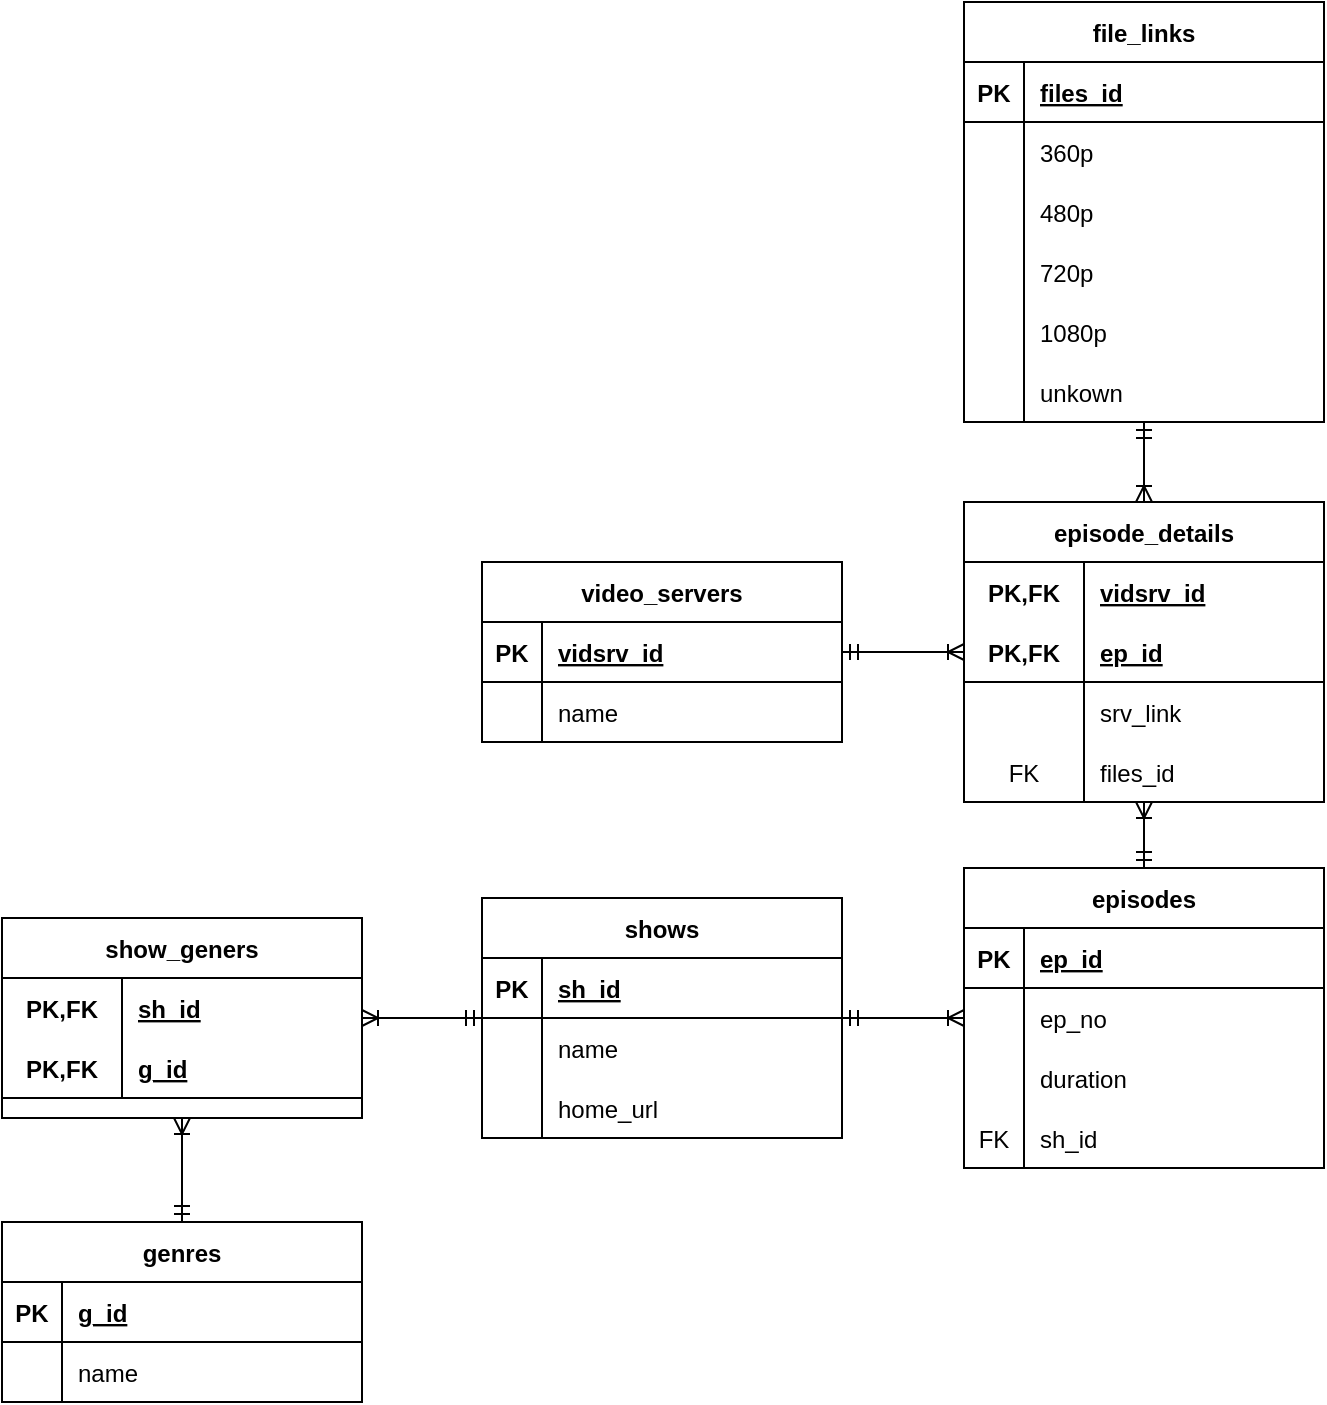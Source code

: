 <mxfile version="16.5.3" type="github">
  <diagram id="R2lEEEUBdFMjLlhIrx00" name="Page-1">
    <mxGraphModel dx="971" dy="564" grid="1" gridSize="10" guides="1" tooltips="1" connect="1" arrows="1" fold="1" page="1" pageScale="1" pageWidth="850" pageHeight="1100" math="0" shadow="0" extFonts="Permanent Marker^https://fonts.googleapis.com/css?family=Permanent+Marker">
      <root>
        <mxCell id="0" />
        <mxCell id="1" parent="0" />
        <mxCell id="hQ5B-zQcnZUNuY0tLKcM-4" value="shows" style="shape=table;startSize=30;container=1;collapsible=1;childLayout=tableLayout;fixedRows=1;rowLines=0;fontStyle=1;align=center;resizeLast=1;" vertex="1" parent="1">
          <mxGeometry x="320" y="688" width="180" height="120" as="geometry" />
        </mxCell>
        <mxCell id="hQ5B-zQcnZUNuY0tLKcM-5" value="" style="shape=tableRow;horizontal=0;startSize=0;swimlaneHead=0;swimlaneBody=0;fillColor=none;collapsible=0;dropTarget=0;points=[[0,0.5],[1,0.5]];portConstraint=eastwest;top=0;left=0;right=0;bottom=1;" vertex="1" parent="hQ5B-zQcnZUNuY0tLKcM-4">
          <mxGeometry y="30" width="180" height="30" as="geometry" />
        </mxCell>
        <mxCell id="hQ5B-zQcnZUNuY0tLKcM-6" value="PK" style="shape=partialRectangle;connectable=0;fillColor=none;top=0;left=0;bottom=0;right=0;fontStyle=1;overflow=hidden;" vertex="1" parent="hQ5B-zQcnZUNuY0tLKcM-5">
          <mxGeometry width="30" height="30" as="geometry">
            <mxRectangle width="30" height="30" as="alternateBounds" />
          </mxGeometry>
        </mxCell>
        <mxCell id="hQ5B-zQcnZUNuY0tLKcM-7" value="sh_id" style="shape=partialRectangle;connectable=0;fillColor=none;top=0;left=0;bottom=0;right=0;align=left;spacingLeft=6;fontStyle=5;overflow=hidden;" vertex="1" parent="hQ5B-zQcnZUNuY0tLKcM-5">
          <mxGeometry x="30" width="150" height="30" as="geometry">
            <mxRectangle width="150" height="30" as="alternateBounds" />
          </mxGeometry>
        </mxCell>
        <mxCell id="hQ5B-zQcnZUNuY0tLKcM-8" value="" style="shape=tableRow;horizontal=0;startSize=0;swimlaneHead=0;swimlaneBody=0;fillColor=none;collapsible=0;dropTarget=0;points=[[0,0.5],[1,0.5]];portConstraint=eastwest;top=0;left=0;right=0;bottom=0;" vertex="1" parent="hQ5B-zQcnZUNuY0tLKcM-4">
          <mxGeometry y="60" width="180" height="30" as="geometry" />
        </mxCell>
        <mxCell id="hQ5B-zQcnZUNuY0tLKcM-9" value="" style="shape=partialRectangle;connectable=0;fillColor=none;top=0;left=0;bottom=0;right=0;editable=1;overflow=hidden;" vertex="1" parent="hQ5B-zQcnZUNuY0tLKcM-8">
          <mxGeometry width="30" height="30" as="geometry">
            <mxRectangle width="30" height="30" as="alternateBounds" />
          </mxGeometry>
        </mxCell>
        <mxCell id="hQ5B-zQcnZUNuY0tLKcM-10" value="name" style="shape=partialRectangle;connectable=0;fillColor=none;top=0;left=0;bottom=0;right=0;align=left;spacingLeft=6;overflow=hidden;" vertex="1" parent="hQ5B-zQcnZUNuY0tLKcM-8">
          <mxGeometry x="30" width="150" height="30" as="geometry">
            <mxRectangle width="150" height="30" as="alternateBounds" />
          </mxGeometry>
        </mxCell>
        <mxCell id="hQ5B-zQcnZUNuY0tLKcM-11" value="" style="shape=tableRow;horizontal=0;startSize=0;swimlaneHead=0;swimlaneBody=0;fillColor=none;collapsible=0;dropTarget=0;points=[[0,0.5],[1,0.5]];portConstraint=eastwest;top=0;left=0;right=0;bottom=0;" vertex="1" parent="hQ5B-zQcnZUNuY0tLKcM-4">
          <mxGeometry y="90" width="180" height="30" as="geometry" />
        </mxCell>
        <mxCell id="hQ5B-zQcnZUNuY0tLKcM-12" value="" style="shape=partialRectangle;connectable=0;fillColor=none;top=0;left=0;bottom=0;right=0;editable=1;overflow=hidden;" vertex="1" parent="hQ5B-zQcnZUNuY0tLKcM-11">
          <mxGeometry width="30" height="30" as="geometry">
            <mxRectangle width="30" height="30" as="alternateBounds" />
          </mxGeometry>
        </mxCell>
        <mxCell id="hQ5B-zQcnZUNuY0tLKcM-13" value="home_url" style="shape=partialRectangle;connectable=0;fillColor=none;top=0;left=0;bottom=0;right=0;align=left;spacingLeft=6;overflow=hidden;" vertex="1" parent="hQ5B-zQcnZUNuY0tLKcM-11">
          <mxGeometry x="30" width="150" height="30" as="geometry">
            <mxRectangle width="150" height="30" as="alternateBounds" />
          </mxGeometry>
        </mxCell>
        <mxCell id="hQ5B-zQcnZUNuY0tLKcM-30" value="episodes" style="shape=table;startSize=30;container=1;collapsible=1;childLayout=tableLayout;fixedRows=1;rowLines=0;fontStyle=1;align=center;resizeLast=1;" vertex="1" parent="1">
          <mxGeometry x="561" y="673" width="180" height="150" as="geometry" />
        </mxCell>
        <mxCell id="hQ5B-zQcnZUNuY0tLKcM-31" value="" style="shape=tableRow;horizontal=0;startSize=0;swimlaneHead=0;swimlaneBody=0;fillColor=none;collapsible=0;dropTarget=0;points=[[0,0.5],[1,0.5]];portConstraint=eastwest;top=0;left=0;right=0;bottom=1;" vertex="1" parent="hQ5B-zQcnZUNuY0tLKcM-30">
          <mxGeometry y="30" width="180" height="30" as="geometry" />
        </mxCell>
        <mxCell id="hQ5B-zQcnZUNuY0tLKcM-32" value="PK" style="shape=partialRectangle;connectable=0;fillColor=none;top=0;left=0;bottom=0;right=0;fontStyle=1;overflow=hidden;" vertex="1" parent="hQ5B-zQcnZUNuY0tLKcM-31">
          <mxGeometry width="30" height="30" as="geometry">
            <mxRectangle width="30" height="30" as="alternateBounds" />
          </mxGeometry>
        </mxCell>
        <mxCell id="hQ5B-zQcnZUNuY0tLKcM-33" value="ep_id" style="shape=partialRectangle;connectable=0;fillColor=none;top=0;left=0;bottom=0;right=0;align=left;spacingLeft=6;fontStyle=5;overflow=hidden;" vertex="1" parent="hQ5B-zQcnZUNuY0tLKcM-31">
          <mxGeometry x="30" width="150" height="30" as="geometry">
            <mxRectangle width="150" height="30" as="alternateBounds" />
          </mxGeometry>
        </mxCell>
        <mxCell id="hQ5B-zQcnZUNuY0tLKcM-37" value="" style="shape=tableRow;horizontal=0;startSize=0;swimlaneHead=0;swimlaneBody=0;fillColor=none;collapsible=0;dropTarget=0;points=[[0,0.5],[1,0.5]];portConstraint=eastwest;top=0;left=0;right=0;bottom=0;" vertex="1" parent="hQ5B-zQcnZUNuY0tLKcM-30">
          <mxGeometry y="60" width="180" height="30" as="geometry" />
        </mxCell>
        <mxCell id="hQ5B-zQcnZUNuY0tLKcM-38" value="" style="shape=partialRectangle;connectable=0;fillColor=none;top=0;left=0;bottom=0;right=0;editable=1;overflow=hidden;" vertex="1" parent="hQ5B-zQcnZUNuY0tLKcM-37">
          <mxGeometry width="30" height="30" as="geometry">
            <mxRectangle width="30" height="30" as="alternateBounds" />
          </mxGeometry>
        </mxCell>
        <mxCell id="hQ5B-zQcnZUNuY0tLKcM-39" value="ep_no" style="shape=partialRectangle;connectable=0;fillColor=none;top=0;left=0;bottom=0;right=0;align=left;spacingLeft=6;overflow=hidden;" vertex="1" parent="hQ5B-zQcnZUNuY0tLKcM-37">
          <mxGeometry x="30" width="150" height="30" as="geometry">
            <mxRectangle width="150" height="30" as="alternateBounds" />
          </mxGeometry>
        </mxCell>
        <mxCell id="hQ5B-zQcnZUNuY0tLKcM-34" value="" style="shape=tableRow;horizontal=0;startSize=0;swimlaneHead=0;swimlaneBody=0;fillColor=none;collapsible=0;dropTarget=0;points=[[0,0.5],[1,0.5]];portConstraint=eastwest;top=0;left=0;right=0;bottom=0;" vertex="1" parent="hQ5B-zQcnZUNuY0tLKcM-30">
          <mxGeometry y="90" width="180" height="30" as="geometry" />
        </mxCell>
        <mxCell id="hQ5B-zQcnZUNuY0tLKcM-35" value="" style="shape=partialRectangle;connectable=0;fillColor=none;top=0;left=0;bottom=0;right=0;editable=1;overflow=hidden;" vertex="1" parent="hQ5B-zQcnZUNuY0tLKcM-34">
          <mxGeometry width="30" height="30" as="geometry">
            <mxRectangle width="30" height="30" as="alternateBounds" />
          </mxGeometry>
        </mxCell>
        <mxCell id="hQ5B-zQcnZUNuY0tLKcM-36" value="duration" style="shape=partialRectangle;connectable=0;fillColor=none;top=0;left=0;bottom=0;right=0;align=left;spacingLeft=6;overflow=hidden;" vertex="1" parent="hQ5B-zQcnZUNuY0tLKcM-34">
          <mxGeometry x="30" width="150" height="30" as="geometry">
            <mxRectangle width="150" height="30" as="alternateBounds" />
          </mxGeometry>
        </mxCell>
        <mxCell id="hQ5B-zQcnZUNuY0tLKcM-48" value="" style="shape=tableRow;horizontal=0;startSize=0;swimlaneHead=0;swimlaneBody=0;fillColor=none;collapsible=0;dropTarget=0;points=[[0,0.5],[1,0.5]];portConstraint=eastwest;top=0;left=0;right=0;bottom=0;" vertex="1" parent="hQ5B-zQcnZUNuY0tLKcM-30">
          <mxGeometry y="120" width="180" height="30" as="geometry" />
        </mxCell>
        <mxCell id="hQ5B-zQcnZUNuY0tLKcM-49" value="FK" style="shape=partialRectangle;connectable=0;fillColor=none;top=0;left=0;bottom=0;right=0;editable=1;overflow=hidden;" vertex="1" parent="hQ5B-zQcnZUNuY0tLKcM-48">
          <mxGeometry width="30" height="30" as="geometry">
            <mxRectangle width="30" height="30" as="alternateBounds" />
          </mxGeometry>
        </mxCell>
        <mxCell id="hQ5B-zQcnZUNuY0tLKcM-50" value="sh_id" style="shape=partialRectangle;connectable=0;fillColor=none;top=0;left=0;bottom=0;right=0;align=left;spacingLeft=6;overflow=hidden;" vertex="1" parent="hQ5B-zQcnZUNuY0tLKcM-48">
          <mxGeometry x="30" width="150" height="30" as="geometry">
            <mxRectangle width="150" height="30" as="alternateBounds" />
          </mxGeometry>
        </mxCell>
        <mxCell id="hQ5B-zQcnZUNuY0tLKcM-44" value="" style="edgeStyle=entityRelationEdgeStyle;fontSize=12;html=1;endArrow=ERoneToMany;startArrow=ERmandOne;rounded=0;" edge="1" parent="1" source="hQ5B-zQcnZUNuY0tLKcM-4" target="hQ5B-zQcnZUNuY0tLKcM-30">
          <mxGeometry width="100" height="100" relative="1" as="geometry">
            <mxPoint x="470" y="803" as="sourcePoint" />
            <mxPoint x="570" y="703" as="targetPoint" />
          </mxGeometry>
        </mxCell>
        <mxCell id="hQ5B-zQcnZUNuY0tLKcM-51" value="video_servers" style="shape=table;startSize=30;container=1;collapsible=1;childLayout=tableLayout;fixedRows=1;rowLines=0;fontStyle=1;align=center;resizeLast=1;" vertex="1" parent="1">
          <mxGeometry x="320" y="520" width="180" height="90" as="geometry" />
        </mxCell>
        <mxCell id="hQ5B-zQcnZUNuY0tLKcM-52" value="" style="shape=tableRow;horizontal=0;startSize=0;swimlaneHead=0;swimlaneBody=0;fillColor=none;collapsible=0;dropTarget=0;points=[[0,0.5],[1,0.5]];portConstraint=eastwest;top=0;left=0;right=0;bottom=1;" vertex="1" parent="hQ5B-zQcnZUNuY0tLKcM-51">
          <mxGeometry y="30" width="180" height="30" as="geometry" />
        </mxCell>
        <mxCell id="hQ5B-zQcnZUNuY0tLKcM-53" value="PK" style="shape=partialRectangle;connectable=0;fillColor=none;top=0;left=0;bottom=0;right=0;fontStyle=1;overflow=hidden;" vertex="1" parent="hQ5B-zQcnZUNuY0tLKcM-52">
          <mxGeometry width="30" height="30" as="geometry">
            <mxRectangle width="30" height="30" as="alternateBounds" />
          </mxGeometry>
        </mxCell>
        <mxCell id="hQ5B-zQcnZUNuY0tLKcM-54" value="vidsrv_id" style="shape=partialRectangle;connectable=0;fillColor=none;top=0;left=0;bottom=0;right=0;align=left;spacingLeft=6;fontStyle=5;overflow=hidden;" vertex="1" parent="hQ5B-zQcnZUNuY0tLKcM-52">
          <mxGeometry x="30" width="150" height="30" as="geometry">
            <mxRectangle width="150" height="30" as="alternateBounds" />
          </mxGeometry>
        </mxCell>
        <mxCell id="hQ5B-zQcnZUNuY0tLKcM-55" value="" style="shape=tableRow;horizontal=0;startSize=0;swimlaneHead=0;swimlaneBody=0;fillColor=none;collapsible=0;dropTarget=0;points=[[0,0.5],[1,0.5]];portConstraint=eastwest;top=0;left=0;right=0;bottom=0;" vertex="1" parent="hQ5B-zQcnZUNuY0tLKcM-51">
          <mxGeometry y="60" width="180" height="30" as="geometry" />
        </mxCell>
        <mxCell id="hQ5B-zQcnZUNuY0tLKcM-56" value="" style="shape=partialRectangle;connectable=0;fillColor=none;top=0;left=0;bottom=0;right=0;editable=1;overflow=hidden;" vertex="1" parent="hQ5B-zQcnZUNuY0tLKcM-55">
          <mxGeometry width="30" height="30" as="geometry">
            <mxRectangle width="30" height="30" as="alternateBounds" />
          </mxGeometry>
        </mxCell>
        <mxCell id="hQ5B-zQcnZUNuY0tLKcM-57" value="name" style="shape=partialRectangle;connectable=0;fillColor=none;top=0;left=0;bottom=0;right=0;align=left;spacingLeft=6;overflow=hidden;" vertex="1" parent="hQ5B-zQcnZUNuY0tLKcM-55">
          <mxGeometry x="30" width="150" height="30" as="geometry">
            <mxRectangle width="150" height="30" as="alternateBounds" />
          </mxGeometry>
        </mxCell>
        <mxCell id="hQ5B-zQcnZUNuY0tLKcM-64" value="episode_details" style="shape=table;startSize=30;container=1;collapsible=1;childLayout=tableLayout;fixedRows=1;rowLines=0;fontStyle=1;align=center;resizeLast=1;" vertex="1" parent="1">
          <mxGeometry x="561" y="490" width="180" height="150" as="geometry" />
        </mxCell>
        <mxCell id="hQ5B-zQcnZUNuY0tLKcM-65" value="" style="shape=tableRow;horizontal=0;startSize=0;swimlaneHead=0;swimlaneBody=0;fillColor=none;collapsible=0;dropTarget=0;points=[[0,0.5],[1,0.5]];portConstraint=eastwest;top=0;left=0;right=0;bottom=0;" vertex="1" parent="hQ5B-zQcnZUNuY0tLKcM-64">
          <mxGeometry y="30" width="180" height="30" as="geometry" />
        </mxCell>
        <mxCell id="hQ5B-zQcnZUNuY0tLKcM-66" value="PK,FK" style="shape=partialRectangle;connectable=0;fillColor=none;top=0;left=0;bottom=0;right=0;fontStyle=1;overflow=hidden;" vertex="1" parent="hQ5B-zQcnZUNuY0tLKcM-65">
          <mxGeometry width="60" height="30" as="geometry">
            <mxRectangle width="60" height="30" as="alternateBounds" />
          </mxGeometry>
        </mxCell>
        <mxCell id="hQ5B-zQcnZUNuY0tLKcM-67" value="vidsrv_id" style="shape=partialRectangle;connectable=0;fillColor=none;top=0;left=0;bottom=0;right=0;align=left;spacingLeft=6;fontStyle=5;overflow=hidden;" vertex="1" parent="hQ5B-zQcnZUNuY0tLKcM-65">
          <mxGeometry x="60" width="120" height="30" as="geometry">
            <mxRectangle width="120" height="30" as="alternateBounds" />
          </mxGeometry>
        </mxCell>
        <mxCell id="hQ5B-zQcnZUNuY0tLKcM-68" value="" style="shape=tableRow;horizontal=0;startSize=0;swimlaneHead=0;swimlaneBody=0;fillColor=none;collapsible=0;dropTarget=0;points=[[0,0.5],[1,0.5]];portConstraint=eastwest;top=0;left=0;right=0;bottom=1;" vertex="1" parent="hQ5B-zQcnZUNuY0tLKcM-64">
          <mxGeometry y="60" width="180" height="30" as="geometry" />
        </mxCell>
        <mxCell id="hQ5B-zQcnZUNuY0tLKcM-69" value="PK,FK" style="shape=partialRectangle;connectable=0;fillColor=none;top=0;left=0;bottom=0;right=0;fontStyle=1;overflow=hidden;" vertex="1" parent="hQ5B-zQcnZUNuY0tLKcM-68">
          <mxGeometry width="60" height="30" as="geometry">
            <mxRectangle width="60" height="30" as="alternateBounds" />
          </mxGeometry>
        </mxCell>
        <mxCell id="hQ5B-zQcnZUNuY0tLKcM-70" value="ep_id" style="shape=partialRectangle;connectable=0;fillColor=none;top=0;left=0;bottom=0;right=0;align=left;spacingLeft=6;fontStyle=5;overflow=hidden;" vertex="1" parent="hQ5B-zQcnZUNuY0tLKcM-68">
          <mxGeometry x="60" width="120" height="30" as="geometry">
            <mxRectangle width="120" height="30" as="alternateBounds" />
          </mxGeometry>
        </mxCell>
        <mxCell id="hQ5B-zQcnZUNuY0tLKcM-71" value="" style="shape=tableRow;horizontal=0;startSize=0;swimlaneHead=0;swimlaneBody=0;fillColor=none;collapsible=0;dropTarget=0;points=[[0,0.5],[1,0.5]];portConstraint=eastwest;top=0;left=0;right=0;bottom=0;" vertex="1" parent="hQ5B-zQcnZUNuY0tLKcM-64">
          <mxGeometry y="90" width="180" height="30" as="geometry" />
        </mxCell>
        <mxCell id="hQ5B-zQcnZUNuY0tLKcM-72" value="" style="shape=partialRectangle;connectable=0;fillColor=none;top=0;left=0;bottom=0;right=0;editable=1;overflow=hidden;" vertex="1" parent="hQ5B-zQcnZUNuY0tLKcM-71">
          <mxGeometry width="60" height="30" as="geometry">
            <mxRectangle width="60" height="30" as="alternateBounds" />
          </mxGeometry>
        </mxCell>
        <mxCell id="hQ5B-zQcnZUNuY0tLKcM-73" value="srv_link" style="shape=partialRectangle;connectable=0;fillColor=none;top=0;left=0;bottom=0;right=0;align=left;spacingLeft=6;overflow=hidden;" vertex="1" parent="hQ5B-zQcnZUNuY0tLKcM-71">
          <mxGeometry x="60" width="120" height="30" as="geometry">
            <mxRectangle width="120" height="30" as="alternateBounds" />
          </mxGeometry>
        </mxCell>
        <mxCell id="hQ5B-zQcnZUNuY0tLKcM-74" value="" style="shape=tableRow;horizontal=0;startSize=0;swimlaneHead=0;swimlaneBody=0;fillColor=none;collapsible=0;dropTarget=0;points=[[0,0.5],[1,0.5]];portConstraint=eastwest;top=0;left=0;right=0;bottom=0;" vertex="1" parent="hQ5B-zQcnZUNuY0tLKcM-64">
          <mxGeometry y="120" width="180" height="30" as="geometry" />
        </mxCell>
        <mxCell id="hQ5B-zQcnZUNuY0tLKcM-75" value="FK" style="shape=partialRectangle;connectable=0;fillColor=none;top=0;left=0;bottom=0;right=0;editable=1;overflow=hidden;" vertex="1" parent="hQ5B-zQcnZUNuY0tLKcM-74">
          <mxGeometry width="60" height="30" as="geometry">
            <mxRectangle width="60" height="30" as="alternateBounds" />
          </mxGeometry>
        </mxCell>
        <mxCell id="hQ5B-zQcnZUNuY0tLKcM-76" value="files_id" style="shape=partialRectangle;connectable=0;fillColor=none;top=0;left=0;bottom=0;right=0;align=left;spacingLeft=6;overflow=hidden;" vertex="1" parent="hQ5B-zQcnZUNuY0tLKcM-74">
          <mxGeometry x="60" width="120" height="30" as="geometry">
            <mxRectangle width="120" height="30" as="alternateBounds" />
          </mxGeometry>
        </mxCell>
        <mxCell id="hQ5B-zQcnZUNuY0tLKcM-77" value="file_links" style="shape=table;startSize=30;container=1;collapsible=1;childLayout=tableLayout;fixedRows=1;rowLines=0;fontStyle=1;align=center;resizeLast=1;" vertex="1" parent="1">
          <mxGeometry x="561" y="240" width="180" height="210" as="geometry" />
        </mxCell>
        <mxCell id="hQ5B-zQcnZUNuY0tLKcM-78" value="" style="shape=tableRow;horizontal=0;startSize=0;swimlaneHead=0;swimlaneBody=0;fillColor=none;collapsible=0;dropTarget=0;points=[[0,0.5],[1,0.5]];portConstraint=eastwest;top=0;left=0;right=0;bottom=1;" vertex="1" parent="hQ5B-zQcnZUNuY0tLKcM-77">
          <mxGeometry y="30" width="180" height="30" as="geometry" />
        </mxCell>
        <mxCell id="hQ5B-zQcnZUNuY0tLKcM-79" value="PK" style="shape=partialRectangle;connectable=0;fillColor=none;top=0;left=0;bottom=0;right=0;fontStyle=1;overflow=hidden;" vertex="1" parent="hQ5B-zQcnZUNuY0tLKcM-78">
          <mxGeometry width="30" height="30" as="geometry">
            <mxRectangle width="30" height="30" as="alternateBounds" />
          </mxGeometry>
        </mxCell>
        <mxCell id="hQ5B-zQcnZUNuY0tLKcM-80" value="files_id" style="shape=partialRectangle;connectable=0;fillColor=none;top=0;left=0;bottom=0;right=0;align=left;spacingLeft=6;fontStyle=5;overflow=hidden;" vertex="1" parent="hQ5B-zQcnZUNuY0tLKcM-78">
          <mxGeometry x="30" width="150" height="30" as="geometry">
            <mxRectangle width="150" height="30" as="alternateBounds" />
          </mxGeometry>
        </mxCell>
        <mxCell id="hQ5B-zQcnZUNuY0tLKcM-81" value="" style="shape=tableRow;horizontal=0;startSize=0;swimlaneHead=0;swimlaneBody=0;fillColor=none;collapsible=0;dropTarget=0;points=[[0,0.5],[1,0.5]];portConstraint=eastwest;top=0;left=0;right=0;bottom=0;" vertex="1" parent="hQ5B-zQcnZUNuY0tLKcM-77">
          <mxGeometry y="60" width="180" height="30" as="geometry" />
        </mxCell>
        <mxCell id="hQ5B-zQcnZUNuY0tLKcM-82" value="" style="shape=partialRectangle;connectable=0;fillColor=none;top=0;left=0;bottom=0;right=0;editable=1;overflow=hidden;" vertex="1" parent="hQ5B-zQcnZUNuY0tLKcM-81">
          <mxGeometry width="30" height="30" as="geometry">
            <mxRectangle width="30" height="30" as="alternateBounds" />
          </mxGeometry>
        </mxCell>
        <mxCell id="hQ5B-zQcnZUNuY0tLKcM-83" value="360p" style="shape=partialRectangle;connectable=0;fillColor=none;top=0;left=0;bottom=0;right=0;align=left;spacingLeft=6;overflow=hidden;" vertex="1" parent="hQ5B-zQcnZUNuY0tLKcM-81">
          <mxGeometry x="30" width="150" height="30" as="geometry">
            <mxRectangle width="150" height="30" as="alternateBounds" />
          </mxGeometry>
        </mxCell>
        <mxCell id="hQ5B-zQcnZUNuY0tLKcM-84" value="" style="shape=tableRow;horizontal=0;startSize=0;swimlaneHead=0;swimlaneBody=0;fillColor=none;collapsible=0;dropTarget=0;points=[[0,0.5],[1,0.5]];portConstraint=eastwest;top=0;left=0;right=0;bottom=0;" vertex="1" parent="hQ5B-zQcnZUNuY0tLKcM-77">
          <mxGeometry y="90" width="180" height="30" as="geometry" />
        </mxCell>
        <mxCell id="hQ5B-zQcnZUNuY0tLKcM-85" value="" style="shape=partialRectangle;connectable=0;fillColor=none;top=0;left=0;bottom=0;right=0;editable=1;overflow=hidden;" vertex="1" parent="hQ5B-zQcnZUNuY0tLKcM-84">
          <mxGeometry width="30" height="30" as="geometry">
            <mxRectangle width="30" height="30" as="alternateBounds" />
          </mxGeometry>
        </mxCell>
        <mxCell id="hQ5B-zQcnZUNuY0tLKcM-86" value="480p" style="shape=partialRectangle;connectable=0;fillColor=none;top=0;left=0;bottom=0;right=0;align=left;spacingLeft=6;overflow=hidden;" vertex="1" parent="hQ5B-zQcnZUNuY0tLKcM-84">
          <mxGeometry x="30" width="150" height="30" as="geometry">
            <mxRectangle width="150" height="30" as="alternateBounds" />
          </mxGeometry>
        </mxCell>
        <mxCell id="hQ5B-zQcnZUNuY0tLKcM-87" value="" style="shape=tableRow;horizontal=0;startSize=0;swimlaneHead=0;swimlaneBody=0;fillColor=none;collapsible=0;dropTarget=0;points=[[0,0.5],[1,0.5]];portConstraint=eastwest;top=0;left=0;right=0;bottom=0;" vertex="1" parent="hQ5B-zQcnZUNuY0tLKcM-77">
          <mxGeometry y="120" width="180" height="30" as="geometry" />
        </mxCell>
        <mxCell id="hQ5B-zQcnZUNuY0tLKcM-88" value="" style="shape=partialRectangle;connectable=0;fillColor=none;top=0;left=0;bottom=0;right=0;editable=1;overflow=hidden;" vertex="1" parent="hQ5B-zQcnZUNuY0tLKcM-87">
          <mxGeometry width="30" height="30" as="geometry">
            <mxRectangle width="30" height="30" as="alternateBounds" />
          </mxGeometry>
        </mxCell>
        <mxCell id="hQ5B-zQcnZUNuY0tLKcM-89" value="720p" style="shape=partialRectangle;connectable=0;fillColor=none;top=0;left=0;bottom=0;right=0;align=left;spacingLeft=6;overflow=hidden;" vertex="1" parent="hQ5B-zQcnZUNuY0tLKcM-87">
          <mxGeometry x="30" width="150" height="30" as="geometry">
            <mxRectangle width="150" height="30" as="alternateBounds" />
          </mxGeometry>
        </mxCell>
        <mxCell id="hQ5B-zQcnZUNuY0tLKcM-93" value="" style="shape=tableRow;horizontal=0;startSize=0;swimlaneHead=0;swimlaneBody=0;fillColor=none;collapsible=0;dropTarget=0;points=[[0,0.5],[1,0.5]];portConstraint=eastwest;top=0;left=0;right=0;bottom=0;" vertex="1" parent="hQ5B-zQcnZUNuY0tLKcM-77">
          <mxGeometry y="150" width="180" height="30" as="geometry" />
        </mxCell>
        <mxCell id="hQ5B-zQcnZUNuY0tLKcM-94" value="" style="shape=partialRectangle;connectable=0;fillColor=none;top=0;left=0;bottom=0;right=0;editable=1;overflow=hidden;" vertex="1" parent="hQ5B-zQcnZUNuY0tLKcM-93">
          <mxGeometry width="30" height="30" as="geometry">
            <mxRectangle width="30" height="30" as="alternateBounds" />
          </mxGeometry>
        </mxCell>
        <mxCell id="hQ5B-zQcnZUNuY0tLKcM-95" value="1080p" style="shape=partialRectangle;connectable=0;fillColor=none;top=0;left=0;bottom=0;right=0;align=left;spacingLeft=6;overflow=hidden;" vertex="1" parent="hQ5B-zQcnZUNuY0tLKcM-93">
          <mxGeometry x="30" width="150" height="30" as="geometry">
            <mxRectangle width="150" height="30" as="alternateBounds" />
          </mxGeometry>
        </mxCell>
        <mxCell id="hQ5B-zQcnZUNuY0tLKcM-96" value="" style="shape=tableRow;horizontal=0;startSize=0;swimlaneHead=0;swimlaneBody=0;fillColor=none;collapsible=0;dropTarget=0;points=[[0,0.5],[1,0.5]];portConstraint=eastwest;top=0;left=0;right=0;bottom=0;" vertex="1" parent="hQ5B-zQcnZUNuY0tLKcM-77">
          <mxGeometry y="180" width="180" height="30" as="geometry" />
        </mxCell>
        <mxCell id="hQ5B-zQcnZUNuY0tLKcM-97" value="" style="shape=partialRectangle;connectable=0;fillColor=none;top=0;left=0;bottom=0;right=0;editable=1;overflow=hidden;" vertex="1" parent="hQ5B-zQcnZUNuY0tLKcM-96">
          <mxGeometry width="30" height="30" as="geometry">
            <mxRectangle width="30" height="30" as="alternateBounds" />
          </mxGeometry>
        </mxCell>
        <mxCell id="hQ5B-zQcnZUNuY0tLKcM-98" value="unkown" style="shape=partialRectangle;connectable=0;fillColor=none;top=0;left=0;bottom=0;right=0;align=left;spacingLeft=6;overflow=hidden;" vertex="1" parent="hQ5B-zQcnZUNuY0tLKcM-96">
          <mxGeometry x="30" width="150" height="30" as="geometry">
            <mxRectangle width="150" height="30" as="alternateBounds" />
          </mxGeometry>
        </mxCell>
        <mxCell id="hQ5B-zQcnZUNuY0tLKcM-90" value="" style="edgeStyle=entityRelationEdgeStyle;fontSize=12;html=1;endArrow=ERoneToMany;startArrow=ERmandOne;rounded=0;fontStyle=1" edge="1" parent="1" source="hQ5B-zQcnZUNuY0tLKcM-51" target="hQ5B-zQcnZUNuY0tLKcM-64">
          <mxGeometry width="100" height="100" relative="1" as="geometry">
            <mxPoint x="360" y="493" as="sourcePoint" />
            <mxPoint x="551" y="493" as="targetPoint" />
          </mxGeometry>
        </mxCell>
        <mxCell id="hQ5B-zQcnZUNuY0tLKcM-91" value="" style="edgeStyle=orthogonalEdgeStyle;fontSize=12;html=1;endArrow=ERoneToMany;startArrow=ERmandOne;rounded=0;fontStyle=1;" edge="1" parent="1" source="hQ5B-zQcnZUNuY0tLKcM-30" target="hQ5B-zQcnZUNuY0tLKcM-64">
          <mxGeometry width="100" height="100" relative="1" as="geometry">
            <mxPoint x="410" y="493" as="sourcePoint" />
            <mxPoint x="639" y="613" as="targetPoint" />
          </mxGeometry>
        </mxCell>
        <mxCell id="hQ5B-zQcnZUNuY0tLKcM-92" value="" style="edgeStyle=orthogonalEdgeStyle;fontSize=12;html=1;endArrow=ERoneToMany;startArrow=ERmandOne;rounded=0;fontStyle=1" edge="1" parent="1" source="hQ5B-zQcnZUNuY0tLKcM-77" target="hQ5B-zQcnZUNuY0tLKcM-64">
          <mxGeometry width="100" height="100" relative="1" as="geometry">
            <mxPoint x="420" y="503" as="sourcePoint" />
            <mxPoint x="550" y="538" as="targetPoint" />
          </mxGeometry>
        </mxCell>
        <mxCell id="hQ5B-zQcnZUNuY0tLKcM-99" value="genres" style="shape=table;startSize=30;container=1;collapsible=1;childLayout=tableLayout;fixedRows=1;rowLines=0;fontStyle=1;align=center;resizeLast=1;" vertex="1" parent="1">
          <mxGeometry x="80" y="850" width="180" height="90" as="geometry" />
        </mxCell>
        <mxCell id="hQ5B-zQcnZUNuY0tLKcM-100" value="" style="shape=tableRow;horizontal=0;startSize=0;swimlaneHead=0;swimlaneBody=0;fillColor=none;collapsible=0;dropTarget=0;points=[[0,0.5],[1,0.5]];portConstraint=eastwest;top=0;left=0;right=0;bottom=1;" vertex="1" parent="hQ5B-zQcnZUNuY0tLKcM-99">
          <mxGeometry y="30" width="180" height="30" as="geometry" />
        </mxCell>
        <mxCell id="hQ5B-zQcnZUNuY0tLKcM-101" value="PK" style="shape=partialRectangle;connectable=0;fillColor=none;top=0;left=0;bottom=0;right=0;fontStyle=1;overflow=hidden;" vertex="1" parent="hQ5B-zQcnZUNuY0tLKcM-100">
          <mxGeometry width="30" height="30" as="geometry">
            <mxRectangle width="30" height="30" as="alternateBounds" />
          </mxGeometry>
        </mxCell>
        <mxCell id="hQ5B-zQcnZUNuY0tLKcM-102" value="g_id" style="shape=partialRectangle;connectable=0;fillColor=none;top=0;left=0;bottom=0;right=0;align=left;spacingLeft=6;fontStyle=5;overflow=hidden;" vertex="1" parent="hQ5B-zQcnZUNuY0tLKcM-100">
          <mxGeometry x="30" width="150" height="30" as="geometry">
            <mxRectangle width="150" height="30" as="alternateBounds" />
          </mxGeometry>
        </mxCell>
        <mxCell id="hQ5B-zQcnZUNuY0tLKcM-103" value="" style="shape=tableRow;horizontal=0;startSize=0;swimlaneHead=0;swimlaneBody=0;fillColor=none;collapsible=0;dropTarget=0;points=[[0,0.5],[1,0.5]];portConstraint=eastwest;top=0;left=0;right=0;bottom=0;" vertex="1" parent="hQ5B-zQcnZUNuY0tLKcM-99">
          <mxGeometry y="60" width="180" height="30" as="geometry" />
        </mxCell>
        <mxCell id="hQ5B-zQcnZUNuY0tLKcM-104" value="" style="shape=partialRectangle;connectable=0;fillColor=none;top=0;left=0;bottom=0;right=0;editable=1;overflow=hidden;" vertex="1" parent="hQ5B-zQcnZUNuY0tLKcM-103">
          <mxGeometry width="30" height="30" as="geometry">
            <mxRectangle width="30" height="30" as="alternateBounds" />
          </mxGeometry>
        </mxCell>
        <mxCell id="hQ5B-zQcnZUNuY0tLKcM-105" value="name" style="shape=partialRectangle;connectable=0;fillColor=none;top=0;left=0;bottom=0;right=0;align=left;spacingLeft=6;overflow=hidden;" vertex="1" parent="hQ5B-zQcnZUNuY0tLKcM-103">
          <mxGeometry x="30" width="150" height="30" as="geometry">
            <mxRectangle width="150" height="30" as="alternateBounds" />
          </mxGeometry>
        </mxCell>
        <mxCell id="hQ5B-zQcnZUNuY0tLKcM-112" value="show_geners" style="shape=table;startSize=30;container=1;collapsible=1;childLayout=tableLayout;fixedRows=1;rowLines=0;fontStyle=1;align=center;resizeLast=1;" vertex="1" parent="1">
          <mxGeometry x="80" y="698" width="180" height="100" as="geometry" />
        </mxCell>
        <mxCell id="hQ5B-zQcnZUNuY0tLKcM-113" value="" style="shape=tableRow;horizontal=0;startSize=0;swimlaneHead=0;swimlaneBody=0;fillColor=none;collapsible=0;dropTarget=0;points=[[0,0.5],[1,0.5]];portConstraint=eastwest;top=0;left=0;right=0;bottom=0;" vertex="1" parent="hQ5B-zQcnZUNuY0tLKcM-112">
          <mxGeometry y="30" width="180" height="30" as="geometry" />
        </mxCell>
        <mxCell id="hQ5B-zQcnZUNuY0tLKcM-114" value="PK,FK" style="shape=partialRectangle;connectable=0;fillColor=none;top=0;left=0;bottom=0;right=0;fontStyle=1;overflow=hidden;" vertex="1" parent="hQ5B-zQcnZUNuY0tLKcM-113">
          <mxGeometry width="60" height="30" as="geometry">
            <mxRectangle width="60" height="30" as="alternateBounds" />
          </mxGeometry>
        </mxCell>
        <mxCell id="hQ5B-zQcnZUNuY0tLKcM-115" value="sh_id" style="shape=partialRectangle;connectable=0;fillColor=none;top=0;left=0;bottom=0;right=0;align=left;spacingLeft=6;fontStyle=5;overflow=hidden;" vertex="1" parent="hQ5B-zQcnZUNuY0tLKcM-113">
          <mxGeometry x="60" width="120" height="30" as="geometry">
            <mxRectangle width="120" height="30" as="alternateBounds" />
          </mxGeometry>
        </mxCell>
        <mxCell id="hQ5B-zQcnZUNuY0tLKcM-116" value="" style="shape=tableRow;horizontal=0;startSize=0;swimlaneHead=0;swimlaneBody=0;fillColor=none;collapsible=0;dropTarget=0;points=[[0,0.5],[1,0.5]];portConstraint=eastwest;top=0;left=0;right=0;bottom=1;" vertex="1" parent="hQ5B-zQcnZUNuY0tLKcM-112">
          <mxGeometry y="60" width="180" height="30" as="geometry" />
        </mxCell>
        <mxCell id="hQ5B-zQcnZUNuY0tLKcM-117" value="PK,FK" style="shape=partialRectangle;connectable=0;fillColor=none;top=0;left=0;bottom=0;right=0;fontStyle=1;overflow=hidden;" vertex="1" parent="hQ5B-zQcnZUNuY0tLKcM-116">
          <mxGeometry width="60" height="30" as="geometry">
            <mxRectangle width="60" height="30" as="alternateBounds" />
          </mxGeometry>
        </mxCell>
        <mxCell id="hQ5B-zQcnZUNuY0tLKcM-118" value="g_id" style="shape=partialRectangle;connectable=0;fillColor=none;top=0;left=0;bottom=0;right=0;align=left;spacingLeft=6;fontStyle=5;overflow=hidden;" vertex="1" parent="hQ5B-zQcnZUNuY0tLKcM-116">
          <mxGeometry x="60" width="120" height="30" as="geometry">
            <mxRectangle width="120" height="30" as="alternateBounds" />
          </mxGeometry>
        </mxCell>
        <mxCell id="hQ5B-zQcnZUNuY0tLKcM-125" value="" style="edgeStyle=entityRelationEdgeStyle;fontSize=12;html=1;endArrow=ERoneToMany;startArrow=ERmandOne;rounded=0;" edge="1" parent="1" source="hQ5B-zQcnZUNuY0tLKcM-4" target="hQ5B-zQcnZUNuY0tLKcM-112">
          <mxGeometry width="100" height="100" relative="1" as="geometry">
            <mxPoint x="510" y="788" as="sourcePoint" />
            <mxPoint x="290" y="830" as="targetPoint" />
          </mxGeometry>
        </mxCell>
        <mxCell id="hQ5B-zQcnZUNuY0tLKcM-126" value="" style="edgeStyle=orthogonalEdgeStyle;fontSize=12;html=1;endArrow=ERoneToMany;startArrow=ERmandOne;rounded=0;" edge="1" parent="1" source="hQ5B-zQcnZUNuY0tLKcM-99" target="hQ5B-zQcnZUNuY0tLKcM-112">
          <mxGeometry width="100" height="100" relative="1" as="geometry">
            <mxPoint x="330" y="773" as="sourcePoint" />
            <mxPoint x="270" y="770" as="targetPoint" />
          </mxGeometry>
        </mxCell>
      </root>
    </mxGraphModel>
  </diagram>
</mxfile>
